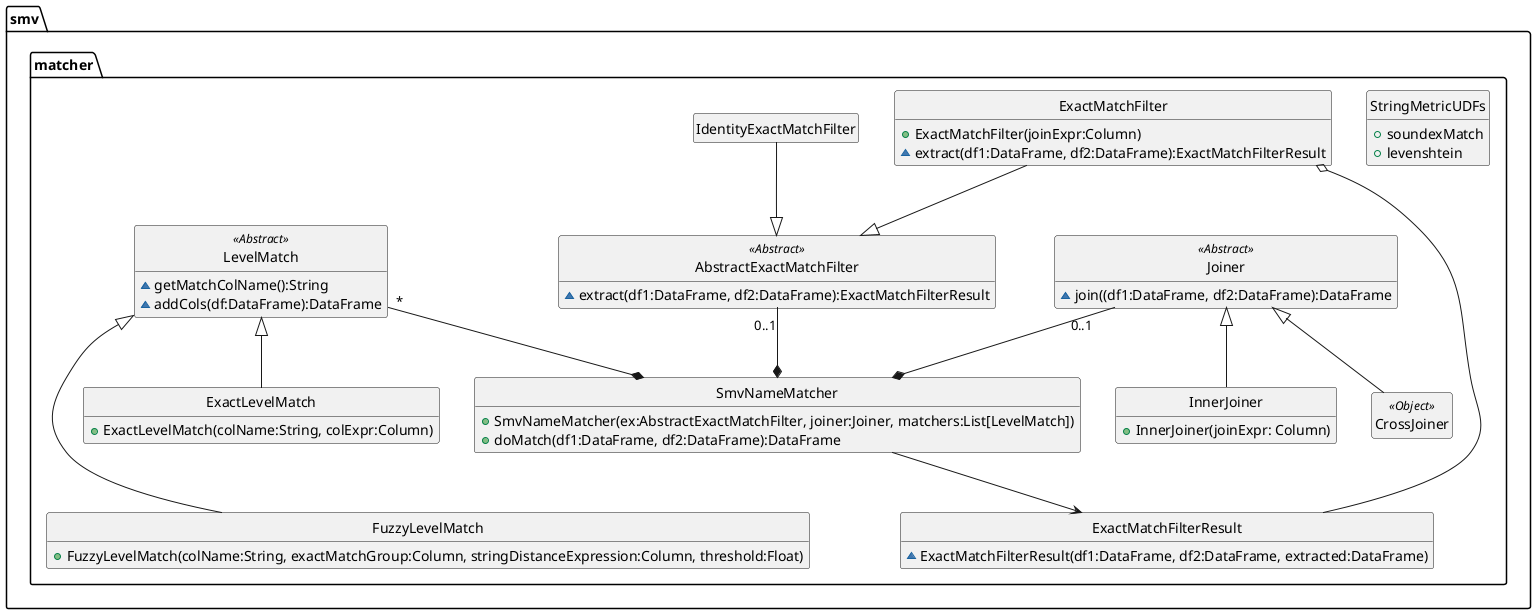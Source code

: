 @startuml
hide empty methods
hide empty fields
hide circle

package smv.matcher {
    class StringMetricUDFs {
        +soundexMatch
        +levenshtein
    }

    class SmvNameMatcher{
        +SmvNameMatcher(ex:AbstractExactMatchFilter, joiner:Joiner, matchers:List[LevelMatch])
        +doMatch(df1:DataFrame, df2:DataFrame):DataFrame
    }

    class ExactMatchFilterResult {
        ~ExactMatchFilterResult(df1:DataFrame, df2:DataFrame, extracted:DataFrame)
    }

    class AbstractExactMatchFilter <<Abstract>> {
        ~extract(df1:DataFrame, df2:DataFrame):ExactMatchFilterResult
    }

    class ExactMatchFilter{
        +ExactMatchFilter(joinExpr:Column)
        ~extract(df1:DataFrame, df2:DataFrame):ExactMatchFilterResult
    }

    class IdentityExactMatchFilter

    class Joiner <<Abstract>> {
        ~join((df1:DataFrame, df2:DataFrame):DataFrame
    }

    class InnerJoiner{
        +InnerJoiner(joinExpr: Column)
    }

    class CrossJoiner <<Object>> {
    }

    class LevelMatch <<Abstract>> {
        ~getMatchColName():String
        ~addCols(df:DataFrame):DataFrame
    }

    class ExactLevelMatch {
        +ExactLevelMatch(colName:String, colExpr:Column)
    }

    class FuzzyLevelMatch {
        +FuzzyLevelMatch(colName:String, exactMatchGroup:Column, stringDistanceExpression:Column, threshold:Float)
    }
}

AbstractExactMatchFilter "0..1" --* SmvNameMatcher
Joiner "0..1" --* SmvNameMatcher
LevelMatch "*" --* SmvNameMatcher

LevelMatch <|-- ExactLevelMatch
LevelMatch <|--- FuzzyLevelMatch

Joiner <|-- InnerJoiner
Joiner <|-- CrossJoiner

IdentityExactMatchFilter --|> AbstractExactMatchFilter
ExactMatchFilter --|> AbstractExactMatchFilter

ExactMatchFilter o-- ExactMatchFilterResult
SmvNameMatcher --> ExactMatchFilterResult

@enduml